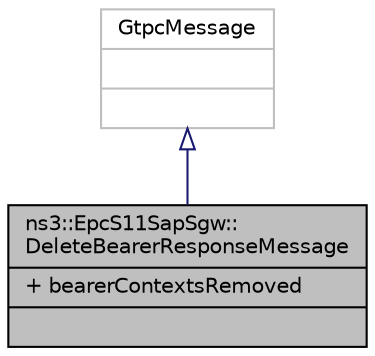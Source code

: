digraph "ns3::EpcS11SapSgw::DeleteBearerResponseMessage"
{
  edge [fontname="Helvetica",fontsize="10",labelfontname="Helvetica",labelfontsize="10"];
  node [fontname="Helvetica",fontsize="10",shape=record];
  Node1 [label="{ns3::EpcS11SapSgw::\lDeleteBearerResponseMessage\n|+ bearerContextsRemoved\l|}",height=0.2,width=0.4,color="black", fillcolor="grey75", style="filled", fontcolor="black"];
  Node2 -> Node1 [dir="back",color="midnightblue",fontsize="10",style="solid",arrowtail="onormal"];
  Node2 [label="{GtpcMessage\n||}",height=0.2,width=0.4,color="grey75", fillcolor="white", style="filled"];
}
